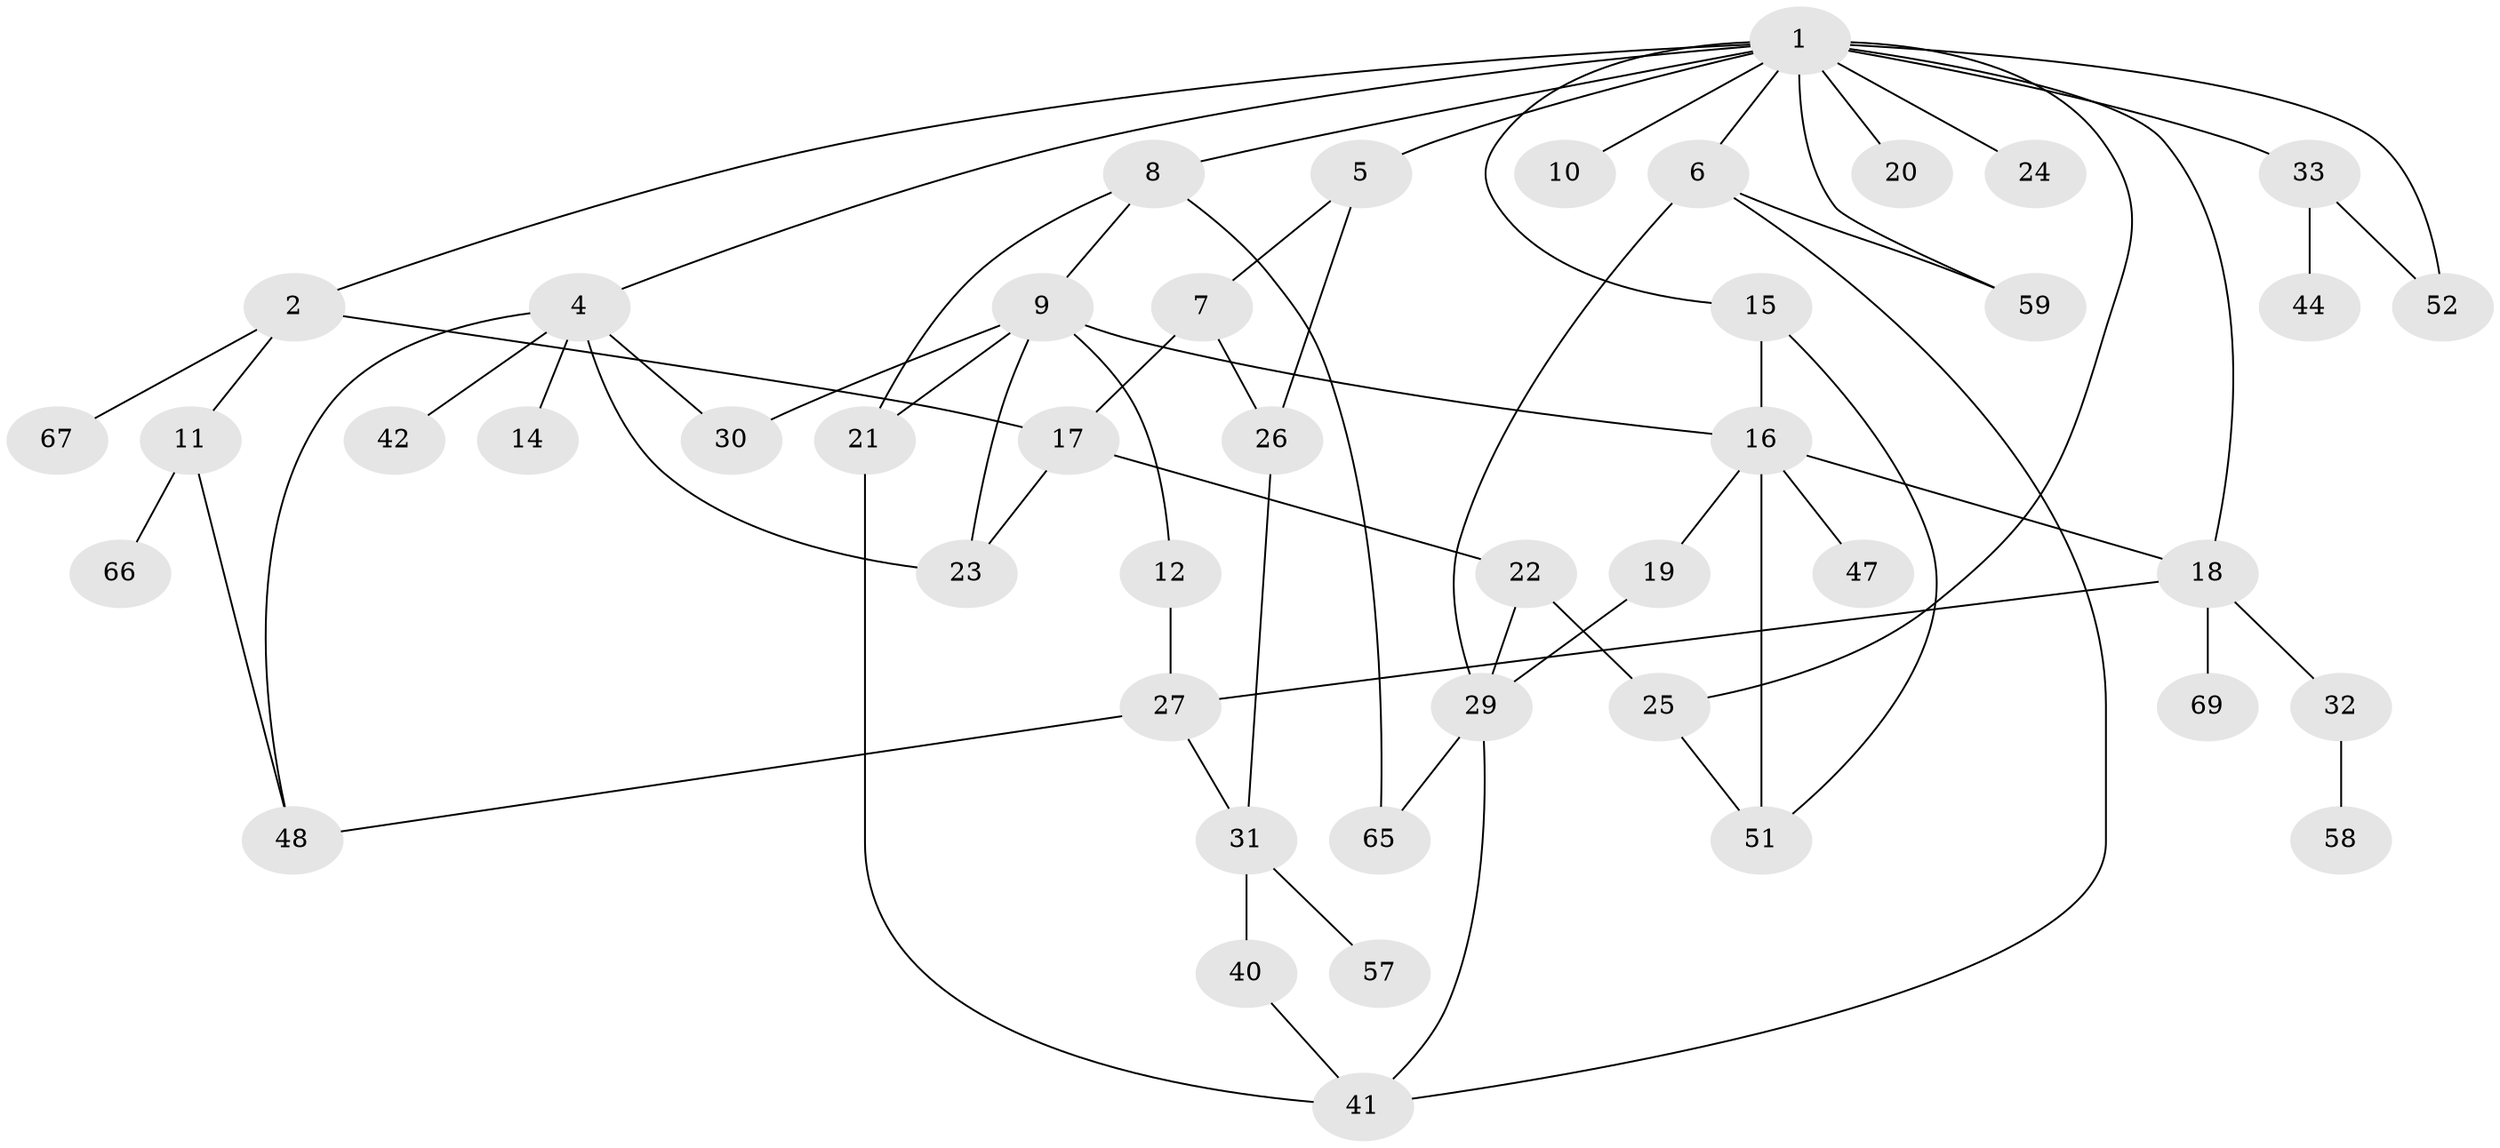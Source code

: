// original degree distribution, {10: 0.014285714285714285, 4: 0.08571428571428572, 7: 0.014285714285714285, 5: 0.05714285714285714, 3: 0.2857142857142857, 1: 0.21428571428571427, 2: 0.3142857142857143, 6: 0.014285714285714285}
// Generated by graph-tools (version 1.1) at 2025/10/02/27/25 16:10:55]
// undirected, 45 vertices, 67 edges
graph export_dot {
graph [start="1"]
  node [color=gray90,style=filled];
  1 [super="+3"];
  2 [super="+13"];
  4 [super="+63"];
  5 [super="+45"];
  6 [super="+50"];
  7;
  8 [super="+49"];
  9 [super="+34"];
  10;
  11 [super="+43"];
  12;
  14;
  15 [super="+55"];
  16 [super="+28"];
  17 [super="+62"];
  18;
  19;
  20 [super="+64"];
  21 [super="+70"];
  22 [super="+53"];
  23;
  24;
  25 [super="+38"];
  26;
  27 [super="+36"];
  29 [super="+35"];
  30 [super="+54"];
  31 [super="+37"];
  32 [super="+39"];
  33 [super="+61"];
  40;
  41 [super="+46"];
  42;
  44;
  47;
  48 [super="+68"];
  51 [super="+56"];
  52;
  57;
  58;
  59 [super="+60"];
  65;
  66;
  67;
  69;
  1 -- 2;
  1 -- 4;
  1 -- 5;
  1 -- 6;
  1 -- 10;
  1 -- 18;
  1 -- 24;
  1 -- 33;
  1 -- 20 [weight=2];
  1 -- 52;
  1 -- 8;
  1 -- 25;
  1 -- 15;
  1 -- 59;
  2 -- 11;
  2 -- 17;
  2 -- 67;
  4 -- 14;
  4 -- 42;
  4 -- 48;
  4 -- 30;
  4 -- 23;
  5 -- 7;
  5 -- 26;
  6 -- 29;
  6 -- 41;
  6 -- 59;
  7 -- 26;
  7 -- 17;
  8 -- 9;
  8 -- 21;
  8 -- 65;
  9 -- 12;
  9 -- 30;
  9 -- 21;
  9 -- 16;
  9 -- 23;
  11 -- 48;
  11 -- 66;
  12 -- 27;
  15 -- 16;
  15 -- 51;
  16 -- 19;
  16 -- 47;
  16 -- 18;
  16 -- 51;
  17 -- 22;
  17 -- 23;
  18 -- 27;
  18 -- 32;
  18 -- 69;
  19 -- 29;
  21 -- 41;
  22 -- 25;
  22 -- 29;
  25 -- 51;
  26 -- 31;
  27 -- 31;
  27 -- 48;
  29 -- 65;
  29 -- 41;
  31 -- 40;
  31 -- 57;
  32 -- 58;
  33 -- 44;
  33 -- 52;
  40 -- 41;
}
